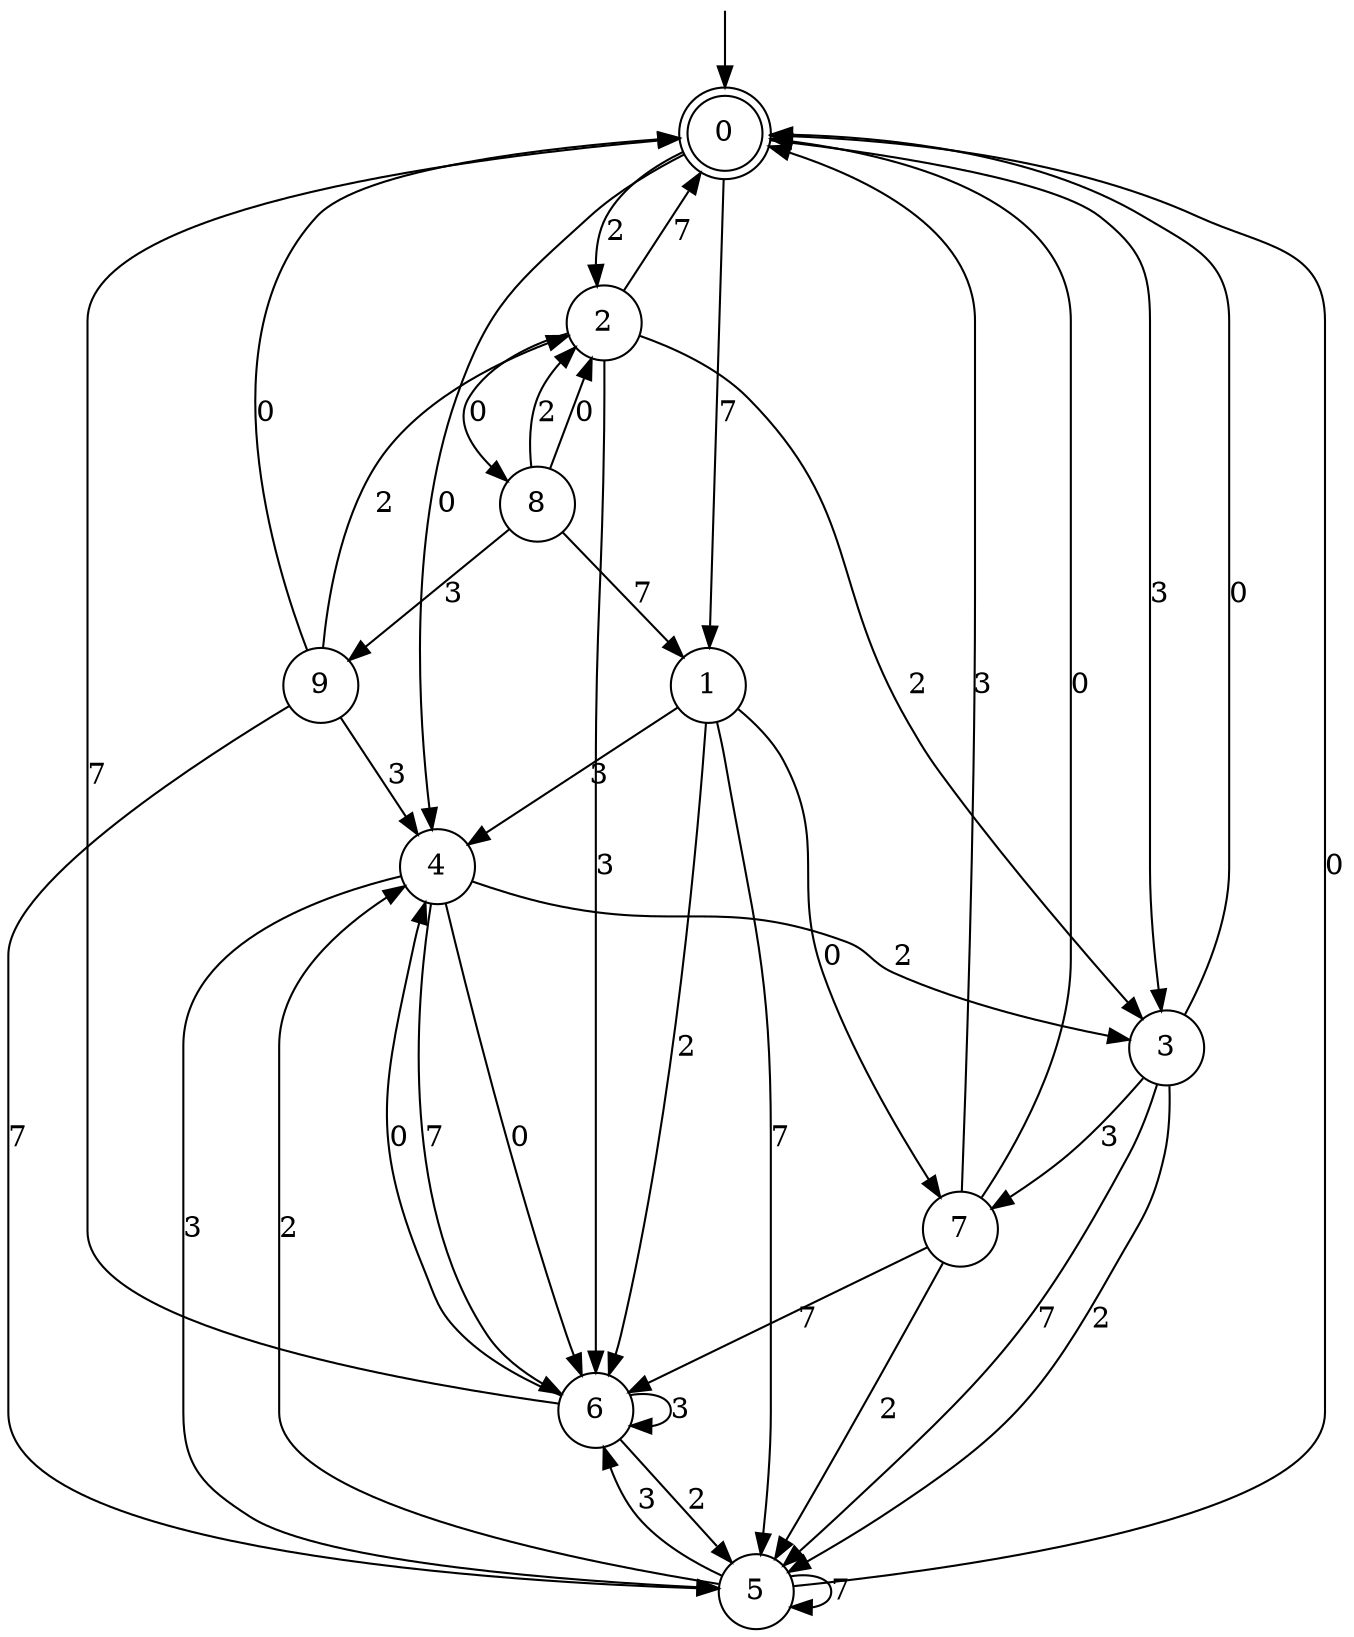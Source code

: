 digraph g {

	s0 [shape="doublecircle" label="0"];
	s1 [shape="circle" label="1"];
	s2 [shape="circle" label="2"];
	s3 [shape="circle" label="3"];
	s4 [shape="circle" label="4"];
	s5 [shape="circle" label="5"];
	s6 [shape="circle" label="6"];
	s7 [shape="circle" label="7"];
	s8 [shape="circle" label="8"];
	s9 [shape="circle" label="9"];
	s0 -> s1 [label="7"];
	s0 -> s2 [label="2"];
	s0 -> s3 [label="3"];
	s0 -> s4 [label="0"];
	s1 -> s5 [label="7"];
	s1 -> s6 [label="2"];
	s1 -> s4 [label="3"];
	s1 -> s7 [label="0"];
	s2 -> s0 [label="7"];
	s2 -> s3 [label="2"];
	s2 -> s6 [label="3"];
	s2 -> s8 [label="0"];
	s3 -> s5 [label="7"];
	s3 -> s5 [label="2"];
	s3 -> s7 [label="3"];
	s3 -> s0 [label="0"];
	s4 -> s6 [label="7"];
	s4 -> s3 [label="2"];
	s4 -> s5 [label="3"];
	s4 -> s6 [label="0"];
	s5 -> s5 [label="7"];
	s5 -> s4 [label="2"];
	s5 -> s6 [label="3"];
	s5 -> s0 [label="0"];
	s6 -> s0 [label="7"];
	s6 -> s5 [label="2"];
	s6 -> s6 [label="3"];
	s6 -> s4 [label="0"];
	s7 -> s6 [label="7"];
	s7 -> s5 [label="2"];
	s7 -> s0 [label="3"];
	s7 -> s0 [label="0"];
	s8 -> s1 [label="7"];
	s8 -> s2 [label="2"];
	s8 -> s9 [label="3"];
	s8 -> s2 [label="0"];
	s9 -> s5 [label="7"];
	s9 -> s2 [label="2"];
	s9 -> s4 [label="3"];
	s9 -> s0 [label="0"];

__start0 [label="" shape="none" width="0" height="0"];
__start0 -> s0;

}
